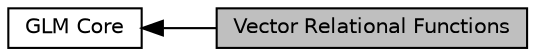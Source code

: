 digraph "Vector Relational Functions"
{
  edge [fontname="Helvetica",fontsize="10",labelfontname="Helvetica",labelfontsize="10"];
  node [fontname="Helvetica",fontsize="10",shape=box];
  rankdir=LR;
  Node1 [label="Vector Relational Functions",height=0.2,width=0.4,color="black", fillcolor="grey75", style="filled", fontcolor="black",tooltip=" "];
  Node2 [label="GLM Core",height=0.2,width=0.4,color="black", fillcolor="white", style="filled",URL="$group__core.html",tooltip="The core of GLM, which implements exactly and only the GLSL specification to the degree possible."];
  Node2->Node1 [shape=plaintext, dir="back", style="solid"];
}
